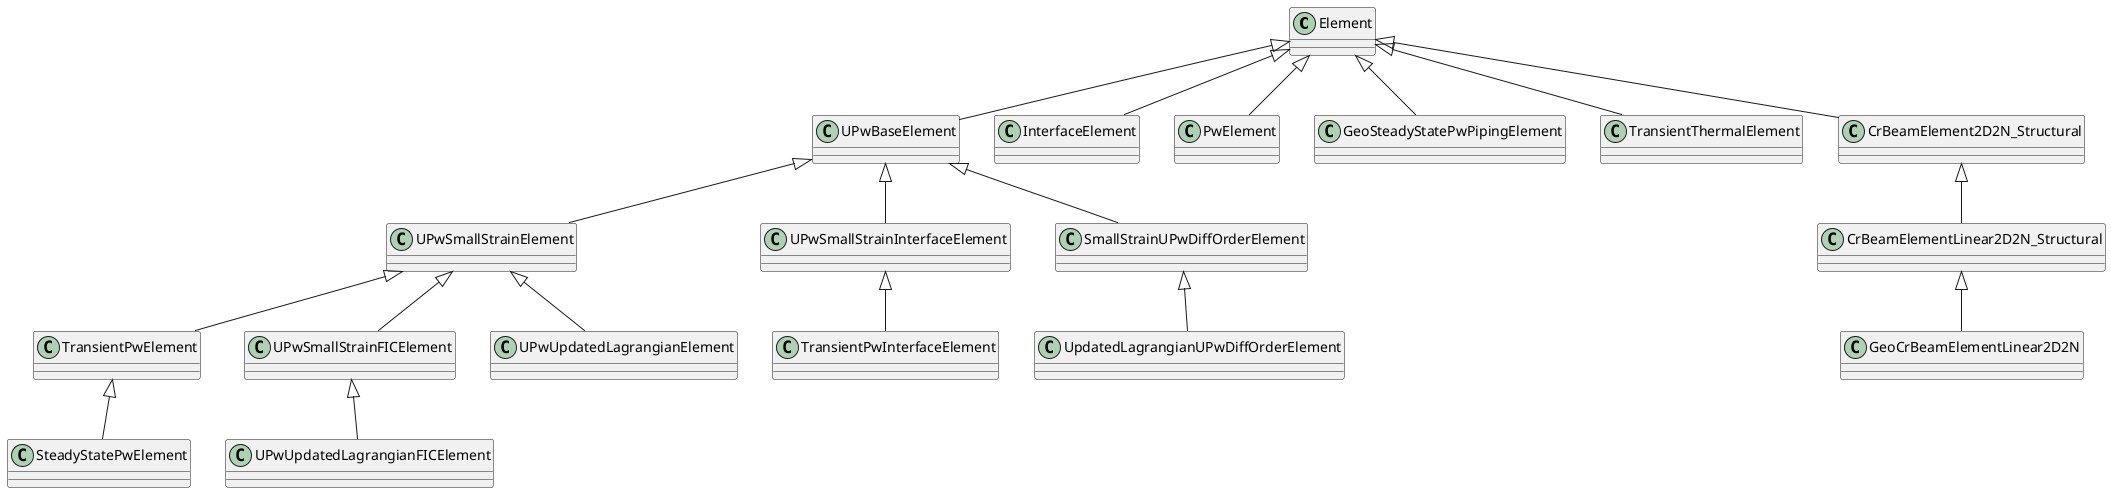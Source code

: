 @startuml
'https://plantuml.com/class-diagram

class Element

'UPW
class UPwBaseElement

class UPwSmallStrainElement
class TransientPwElement
class SteadyStatePwElement
class UPwSmallStrainFICElement
class UPwUpdatedLagrangianFICElement
class UPwUpdatedLagrangianElement

class UPwSmallStrainInterfaceElement
class TransientPwInterfaceElement

Element <|-- UPwBaseElement
UPwBaseElement <|-- UPwSmallStrainElement

UPwSmallStrainElement <|-- TransientPwElement
TransientPwElement <|-- SteadyStatePwElement
UPwSmallStrainElement <|-- UPwSmallStrainFICElement
UPwSmallStrainFICElement <|-- UPwUpdatedLagrangianFICElement
UPwSmallStrainElement <|-- UPwUpdatedLagrangianElement

'
'
'Diff Order
class SmallStrainUPwDiffOrderElement
class UpdatedLagrangianUPwDiffOrderElement

UPwBaseElement <|-- SmallStrainUPwDiffOrderElement
SmallStrainUPwDiffOrderElement <|-- UpdatedLagrangianUPwDiffOrderElement

UPwBaseElement <|-- UPwSmallStrainInterfaceElement
UPwSmallStrainInterfaceElement <|-- TransientPwInterfaceElement

class InterfaceElement
Element <|-- InterfaceElement

'Pw Elements
class PwElement
class GeoSteadyStatePwPipingElement

Element <|-- PwElement
Element <|-- GeoSteadyStatePwPipingElement

''Thermal
class TransientThermalElement
Element <|-- TransientThermalElement
'
'
'Structural
class CrBeamElement2D2N_Structural
class CrBeamElementLinear2D2N_Structural
class GeoCrBeamElementLinear2D2N

Element <|-- CrBeamElement2D2N_Structural
CrBeamElement2D2N_Structural <|-- CrBeamElementLinear2D2N_Structural
CrBeamElementLinear2D2N_Structural <|-- GeoCrBeamElementLinear2D2N

@enduml

